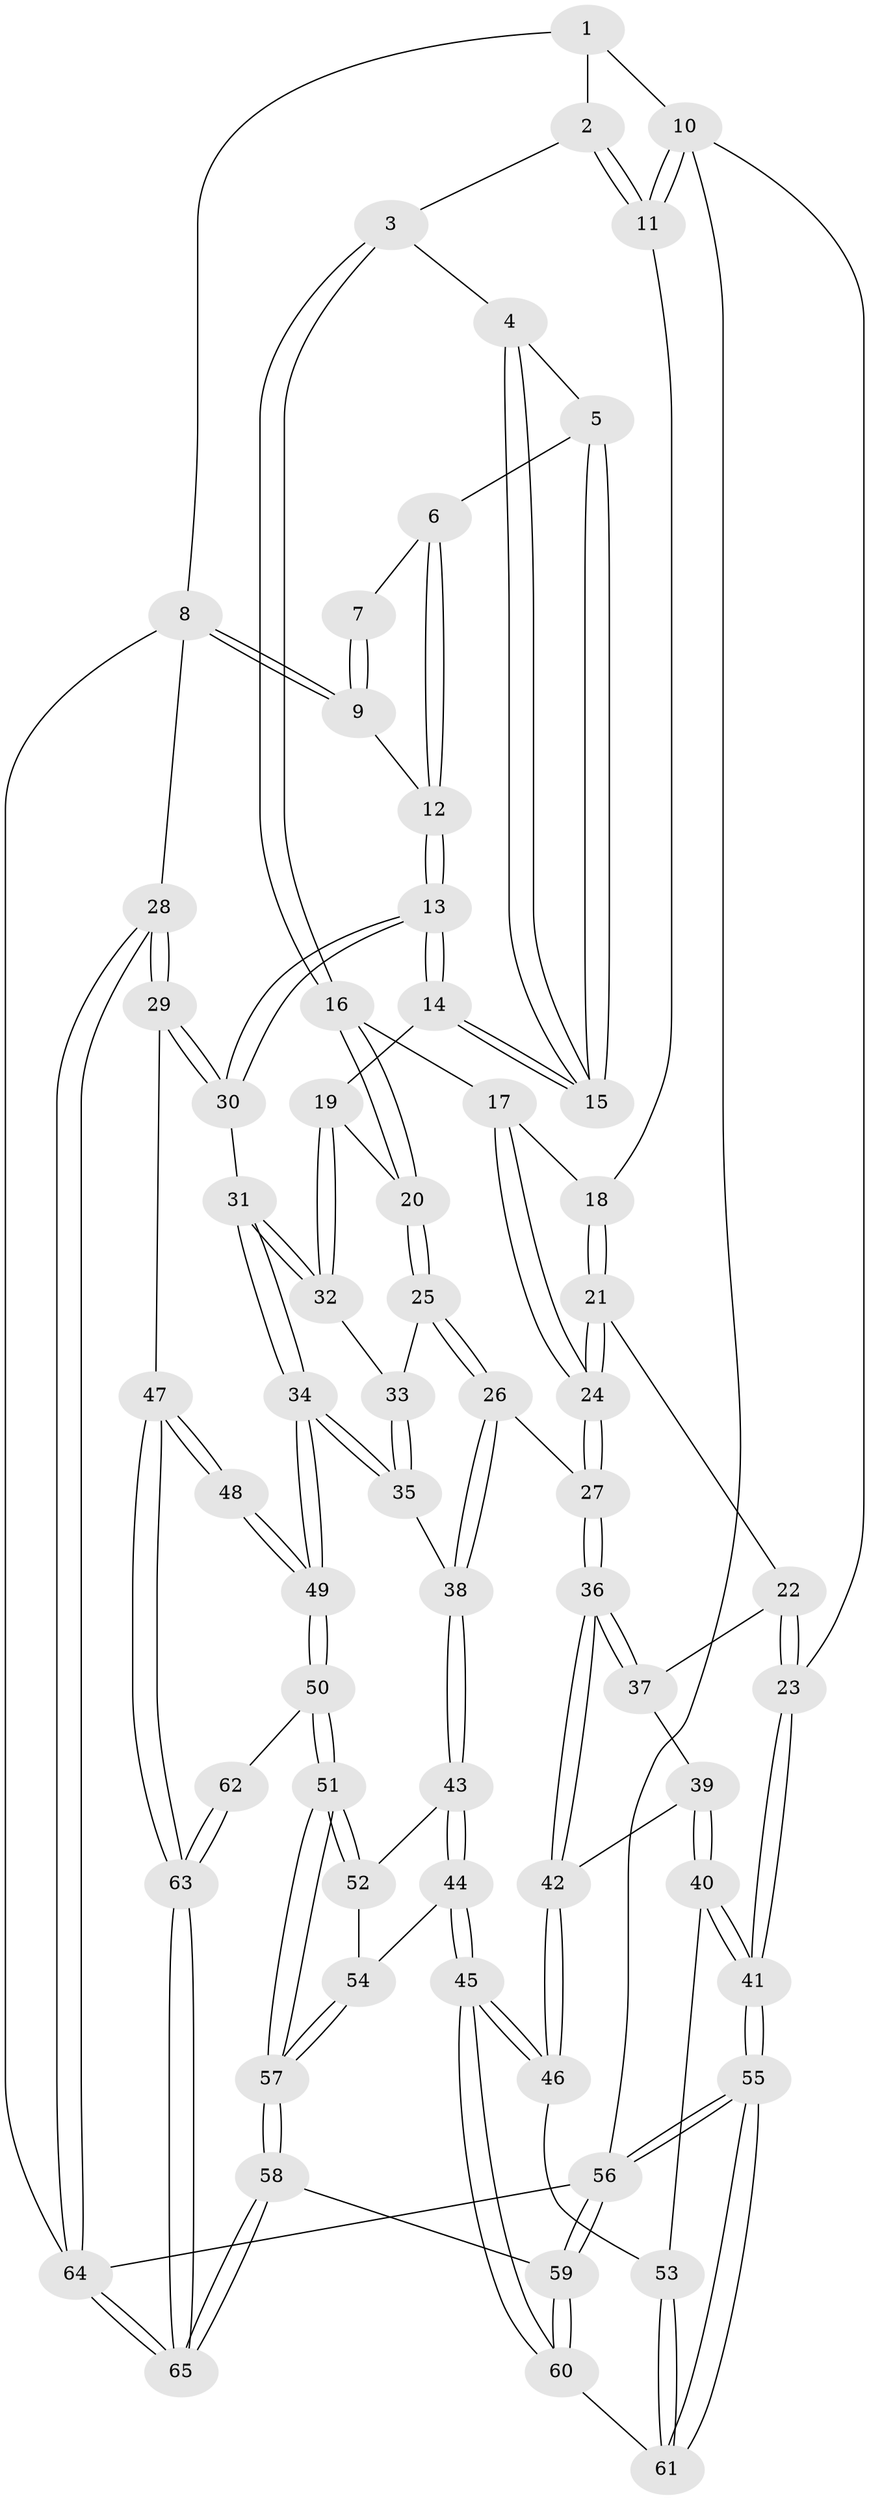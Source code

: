 // coarse degree distribution, {3: 0.6170212765957447, 4: 0.14893617021276595, 2: 0.14893617021276595, 5: 0.06382978723404255, 6: 0.02127659574468085}
// Generated by graph-tools (version 1.1) at 2025/54/03/04/25 22:54:38]
// undirected, 65 vertices, 159 edges
graph export_dot {
  node [color=gray90,style=filled];
  1 [pos="+0.7223516595547618+0"];
  2 [pos="+0.19180117064735777+0"];
  3 [pos="+0.411422184730946+0.1581836555072697"];
  4 [pos="+0.43798473219952294+0.15698910001895186"];
  5 [pos="+0.6368813448870495+0.10227278365146203"];
  6 [pos="+0.6883318095583885+0.06832279960731652"];
  7 [pos="+0.7177125783992705+0"];
  8 [pos="+1+0.1373465284516019"];
  9 [pos="+1+0.1778298285658201"];
  10 [pos="+0+0"];
  11 [pos="+0+0"];
  12 [pos="+0.8437487418455782+0.27891358947816525"];
  13 [pos="+0.7935493363907549+0.41373629113051197"];
  14 [pos="+0.6177906880468611+0.3874313325474469"];
  15 [pos="+0.6095073593833867+0.35210628261355587"];
  16 [pos="+0.3742701431774564+0.255270274665307"];
  17 [pos="+0.24488541717620926+0.3173665229329388"];
  18 [pos="+0.12329457566191172+0.27786311444499795"];
  19 [pos="+0.5421251371144321+0.42702469545776334"];
  20 [pos="+0.47471896355053406+0.43497702043869013"];
  21 [pos="+0.058738249342604014+0.47457656435921347"];
  22 [pos="+0.022621885984647587+0.4972121575960962"];
  23 [pos="+0+0.5807611903851365"];
  24 [pos="+0.26297565151619334+0.5138162822028928"];
  25 [pos="+0.4206411921677359+0.5057518110635095"];
  26 [pos="+0.3679312165897956+0.5672565953471744"];
  27 [pos="+0.3138983816662992+0.5727835332424217"];
  28 [pos="+1+0.672632443984498"];
  29 [pos="+1+0.6722576717198643"];
  30 [pos="+0.8488250888965707+0.5518403189475227"];
  31 [pos="+0.7268248113516173+0.6168873540863056"];
  32 [pos="+0.593137027049216+0.5501725573887101"];
  33 [pos="+0.5699842907972984+0.5773875884655352"];
  34 [pos="+0.6320898191906935+0.71686774187739"];
  35 [pos="+0.5187720096366478+0.6805199178459801"];
  36 [pos="+0.29817271340748897+0.5948444272160184"];
  37 [pos="+0.13600220834430327+0.609968251430737"];
  38 [pos="+0.4805528077208322+0.6792145418389125"];
  39 [pos="+0.09423473128098837+0.6663958225235692"];
  40 [pos="+0+0.7258754924905106"];
  41 [pos="+0+0.6836960409931871"];
  42 [pos="+0.2558051543208499+0.7009748314927677"];
  43 [pos="+0.47880309718641695+0.6845011485903268"];
  44 [pos="+0.3305010372386226+0.8178682950581689"];
  45 [pos="+0.24384948727650374+0.7886696519289284"];
  46 [pos="+0.2433870478674155+0.7880219945177086"];
  47 [pos="+0.8986042825044547+0.8233490429797479"];
  48 [pos="+0.8819405986481665+0.8247415761379103"];
  49 [pos="+0.6441082312806526+0.7797488645517282"];
  50 [pos="+0.6183203211741066+0.8711843300072272"];
  51 [pos="+0.5328961307822316+0.9783066929350829"];
  52 [pos="+0.4720993458029483+0.7994888636085811"];
  53 [pos="+0.080019259595359+0.8065369772457444"];
  54 [pos="+0.330674952593037+0.8180072955669588"];
  55 [pos="+0+1"];
  56 [pos="+0+1"];
  57 [pos="+0.5056974078655874+1"];
  58 [pos="+0.494258900235381+1"];
  59 [pos="+0.21565431436257204+1"];
  60 [pos="+0.21078159587949694+1"];
  61 [pos="+0.08576181536712292+0.8943375711295223"];
  62 [pos="+0.7298599531132446+0.8940331932932445"];
  63 [pos="+0.8260880834724389+1"];
  64 [pos="+1+1"];
  65 [pos="+0.8121848444064708+1"];
  1 -- 2;
  1 -- 8;
  1 -- 10;
  2 -- 3;
  2 -- 11;
  2 -- 11;
  3 -- 4;
  3 -- 16;
  3 -- 16;
  4 -- 5;
  4 -- 15;
  4 -- 15;
  5 -- 6;
  5 -- 15;
  5 -- 15;
  6 -- 7;
  6 -- 12;
  6 -- 12;
  7 -- 9;
  7 -- 9;
  8 -- 9;
  8 -- 9;
  8 -- 28;
  8 -- 64;
  9 -- 12;
  10 -- 11;
  10 -- 11;
  10 -- 23;
  10 -- 56;
  11 -- 18;
  12 -- 13;
  12 -- 13;
  13 -- 14;
  13 -- 14;
  13 -- 30;
  13 -- 30;
  14 -- 15;
  14 -- 15;
  14 -- 19;
  16 -- 17;
  16 -- 20;
  16 -- 20;
  17 -- 18;
  17 -- 24;
  17 -- 24;
  18 -- 21;
  18 -- 21;
  19 -- 20;
  19 -- 32;
  19 -- 32;
  20 -- 25;
  20 -- 25;
  21 -- 22;
  21 -- 24;
  21 -- 24;
  22 -- 23;
  22 -- 23;
  22 -- 37;
  23 -- 41;
  23 -- 41;
  24 -- 27;
  24 -- 27;
  25 -- 26;
  25 -- 26;
  25 -- 33;
  26 -- 27;
  26 -- 38;
  26 -- 38;
  27 -- 36;
  27 -- 36;
  28 -- 29;
  28 -- 29;
  28 -- 64;
  28 -- 64;
  29 -- 30;
  29 -- 30;
  29 -- 47;
  30 -- 31;
  31 -- 32;
  31 -- 32;
  31 -- 34;
  31 -- 34;
  32 -- 33;
  33 -- 35;
  33 -- 35;
  34 -- 35;
  34 -- 35;
  34 -- 49;
  34 -- 49;
  35 -- 38;
  36 -- 37;
  36 -- 37;
  36 -- 42;
  36 -- 42;
  37 -- 39;
  38 -- 43;
  38 -- 43;
  39 -- 40;
  39 -- 40;
  39 -- 42;
  40 -- 41;
  40 -- 41;
  40 -- 53;
  41 -- 55;
  41 -- 55;
  42 -- 46;
  42 -- 46;
  43 -- 44;
  43 -- 44;
  43 -- 52;
  44 -- 45;
  44 -- 45;
  44 -- 54;
  45 -- 46;
  45 -- 46;
  45 -- 60;
  45 -- 60;
  46 -- 53;
  47 -- 48;
  47 -- 48;
  47 -- 63;
  47 -- 63;
  48 -- 49;
  48 -- 49;
  49 -- 50;
  49 -- 50;
  50 -- 51;
  50 -- 51;
  50 -- 62;
  51 -- 52;
  51 -- 52;
  51 -- 57;
  51 -- 57;
  52 -- 54;
  53 -- 61;
  53 -- 61;
  54 -- 57;
  54 -- 57;
  55 -- 56;
  55 -- 56;
  55 -- 61;
  55 -- 61;
  56 -- 59;
  56 -- 59;
  56 -- 64;
  57 -- 58;
  57 -- 58;
  58 -- 59;
  58 -- 65;
  58 -- 65;
  59 -- 60;
  59 -- 60;
  60 -- 61;
  62 -- 63;
  62 -- 63;
  63 -- 65;
  63 -- 65;
  64 -- 65;
  64 -- 65;
}
